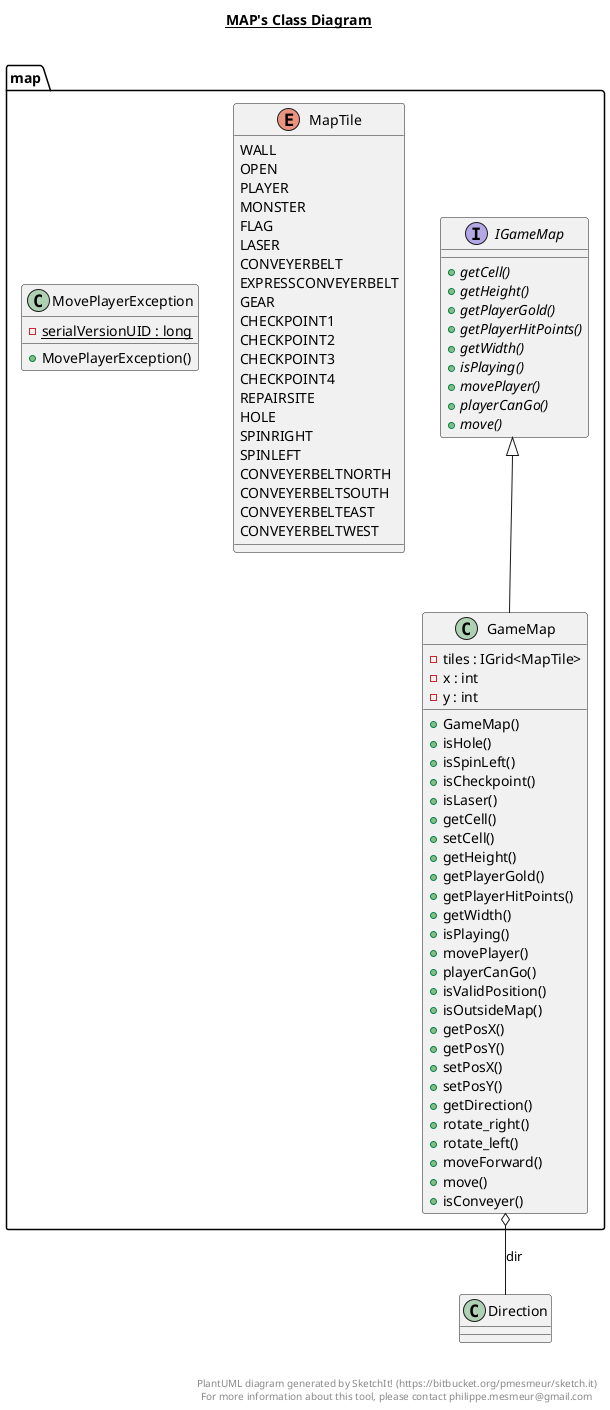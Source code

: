 @startuml

title __MAP's Class Diagram__\n

  package map {
    class GameMap {
        - tiles : IGrid<MapTile>
        - x : int
        - y : int
        + GameMap()
        + isHole()
        + isSpinLeft()
        + isCheckpoint()
        + isLaser()
        + getCell()
        + setCell()
        + getHeight()
        + getPlayerGold()
        + getPlayerHitPoints()
        + getWidth()
        + isPlaying()
        + movePlayer()
        + playerCanGo()
        + isValidPosition()
        + isOutsideMap()
        + getPosX()
        + getPosY()
        + setPosX()
        + setPosY()
        + getDirection()
        + rotate_right()
        + rotate_left()
        + moveForward()
        + move()
        + isConveyer()
    }
  }
  

  package map {
    interface IGameMap {
        {abstract} + getCell()
        {abstract} + getHeight()
        {abstract} + getPlayerGold()
        {abstract} + getPlayerHitPoints()
        {abstract} + getWidth()
        {abstract} + isPlaying()
        {abstract} + movePlayer()
        {abstract} + playerCanGo()
        {abstract} + move()
    }
  }
  

  package map {
    enum MapTile {
      WALL
      OPEN
      PLAYER
      MONSTER
      FLAG
      LASER
      CONVEYERBELT
      EXPRESSCONVEYERBELT
      GEAR
      CHECKPOINT1
      CHECKPOINT2
      CHECKPOINT3
      CHECKPOINT4
      REPAIRSITE
      HOLE
      SPINRIGHT
      SPINLEFT
      CONVEYERBELTNORTH
      CONVEYERBELTSOUTH
      CONVEYERBELTEAST
      CONVEYERBELTWEST
    }
  }
  

  package map {
    class MovePlayerException {
        {static} - serialVersionUID : long
        + MovePlayerException()
    }
  }
  

  GameMap -up-|> IGameMap
  GameMap o-- Direction : dir


right footer


PlantUML diagram generated by SketchIt! (https://bitbucket.org/pmesmeur/sketch.it)
For more information about this tool, please contact philippe.mesmeur@gmail.com
endfooter

@enduml
